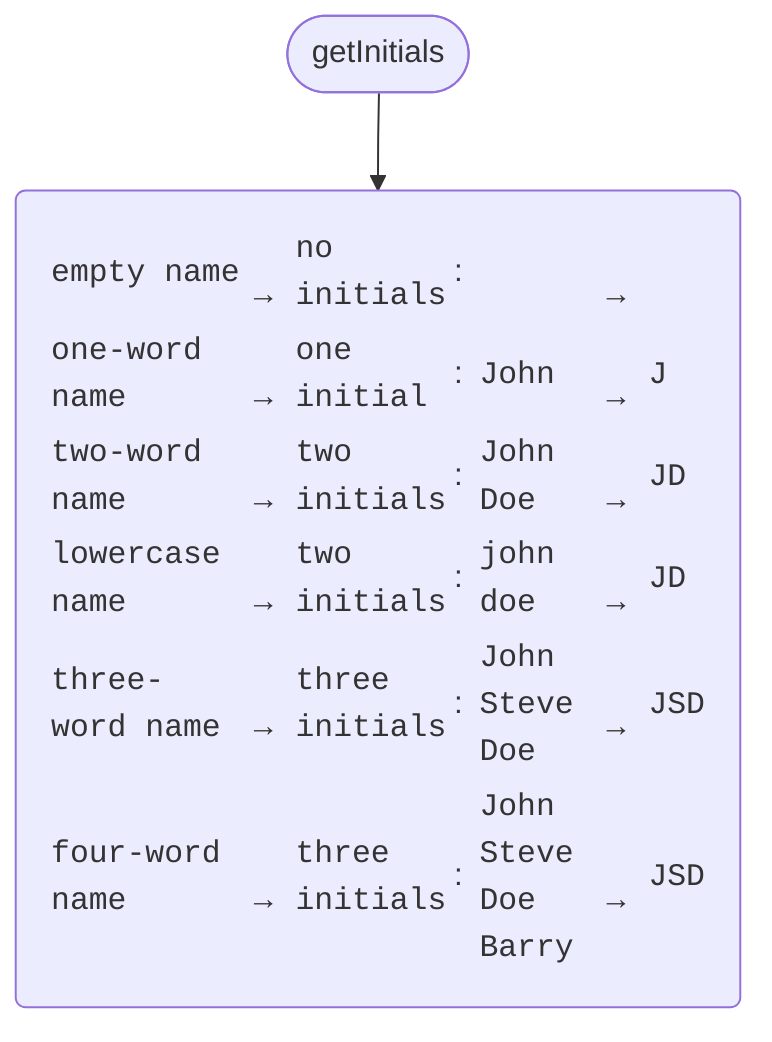 flowchart TD
N0(["getInitials"])
N1("<table style='text-align: left;'><tr><td style='font-family: monospace'>empty name</td><td> → </td><td style='font-family: monospace'>no initials</td><td>: </td><td style='font-family: monospace'></td><td> → </td><td style='font-family: monospace'></td></tr><tr><td style='font-family: monospace'>one-word name</td><td> → </td><td style='font-family: monospace'>one initial</td><td>: </td><td style='font-family: monospace'>John</td><td> → </td><td style='font-family: monospace'>J</td></tr><tr><td style='font-family: monospace'>two-word name</td><td> → </td><td style='font-family: monospace'>two initials</td><td>: </td><td style='font-family: monospace'>John Doe</td><td> → </td><td style='font-family: monospace'>JD</td></tr><tr><td style='font-family: monospace'>lowercase name</td><td> → </td><td style='font-family: monospace'>two initials</td><td>: </td><td style='font-family: monospace'>john doe</td><td> → </td><td style='font-family: monospace'>JD</td></tr><tr><td style='font-family: monospace'>three-word name</td><td> → </td><td style='font-family: monospace'>three initials</td><td>: </td><td style='font-family: monospace'>John Steve Doe</td><td> → </td><td style='font-family: monospace'>JSD</td></tr><tr><td style='font-family: monospace'>four-word name</td><td> → </td><td style='font-family: monospace'>three initials</td><td>: </td><td style='font-family: monospace'>John Steve Doe Barry</td><td> → </td><td style='font-family: monospace'>JSD</td></tr></table>")
N0 --> N1

%% ✴ Generated by speccharts v0.4.5 ✴ https://github.com/arnaudrenaud/speccharts